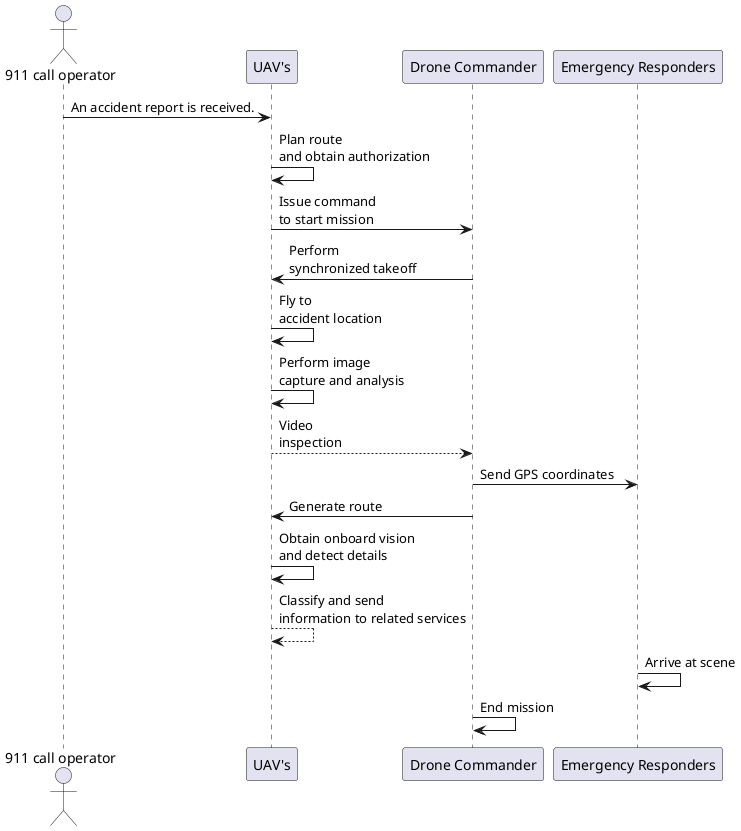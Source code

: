@startuml "Provide surveillance and information about a traffic accident"

actor "911 call operator" as Operator
participant "UAV's" as UAVs
participant "Drone Commander" as Commander
participant "Emergency Responders" as Responders

Operator -> UAVs: An accident report is received.
UAVs -> UAVs: Plan route\nand obtain authorization
UAVs -> Commander: Issue command\nto start mission
Commander -> UAVs: Perform\nsynchronized takeoff
UAVs -> UAVs: Fly to\naccident location
UAVs -> UAVs: Perform image\ncapture and analysis
UAVs --> Commander: Video\ninspection
Commander -> Responders: Send GPS coordinates
Commander -> UAVs: Generate route
UAVs -> UAVs: Obtain onboard vision\nand detect details
UAVs --> UAVs: Classify and send\ninformation to related services
Responders -> Responders: Arrive at scene
Commander -> Commander: End mission

@enduml
